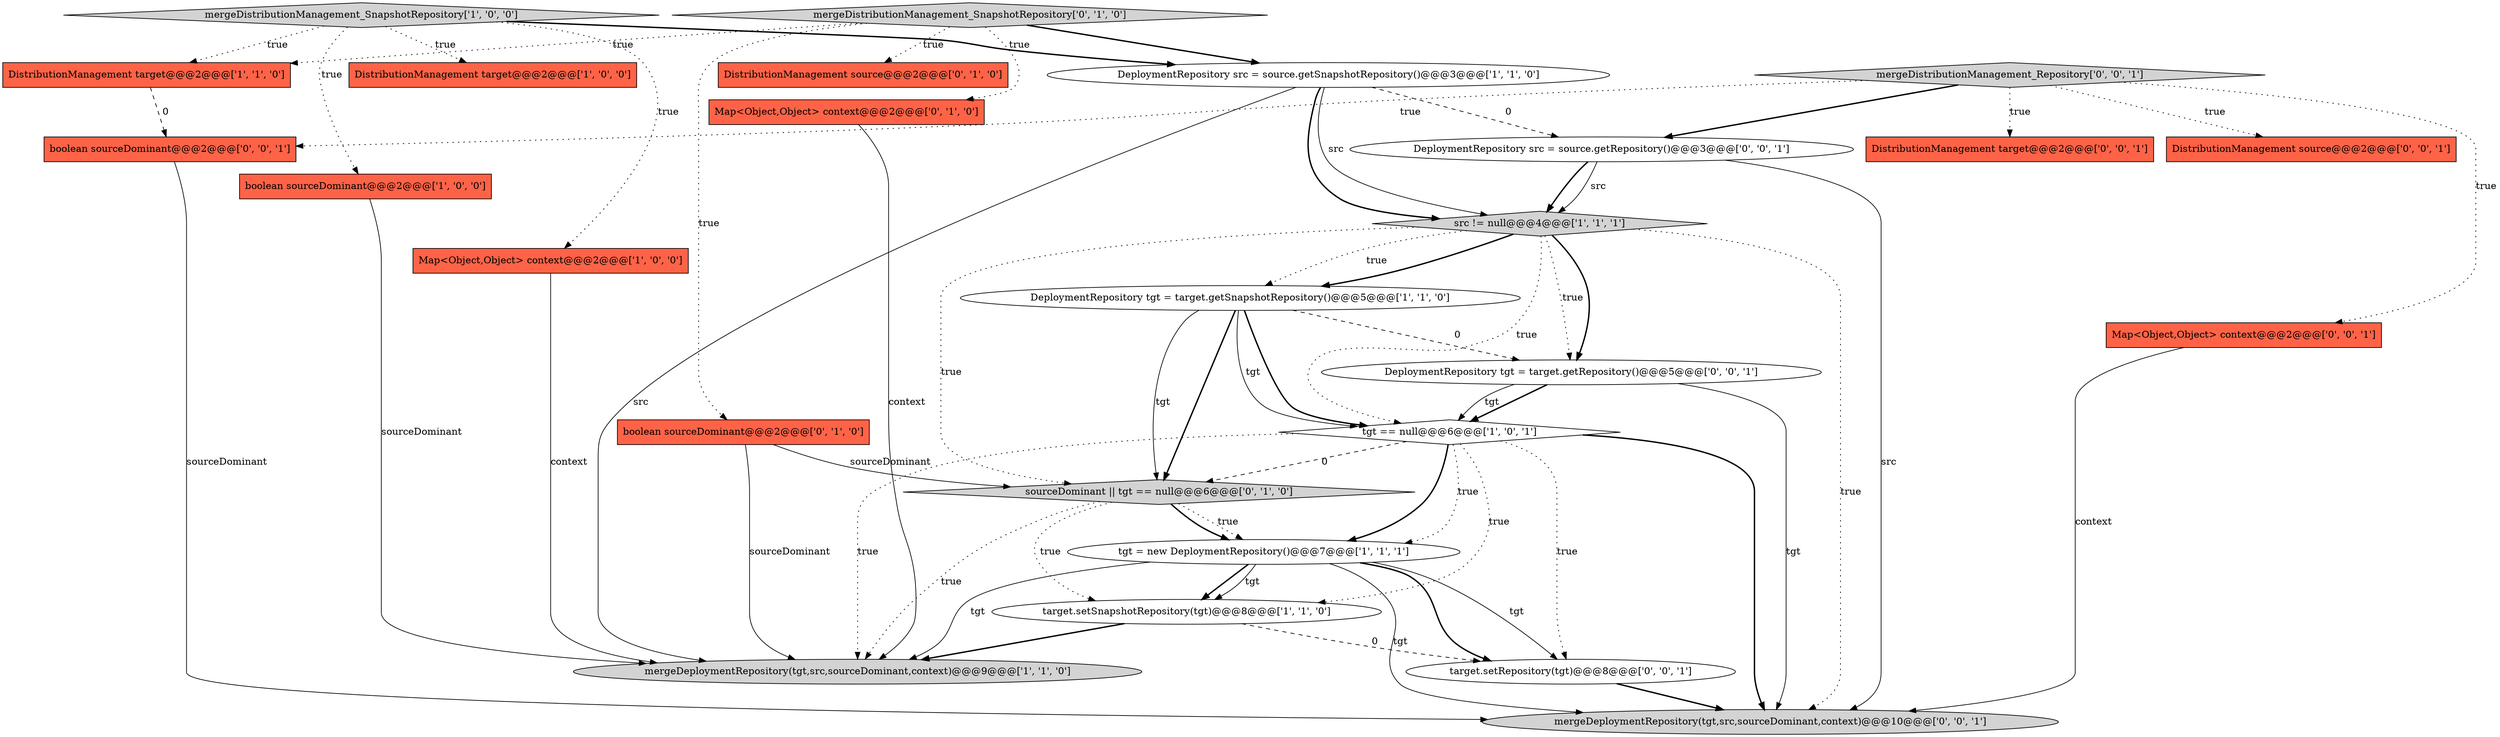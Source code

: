 digraph {
21 [style = filled, label = "target.setRepository(tgt)@@@8@@@['0', '0', '1']", fillcolor = white, shape = ellipse image = "AAA0AAABBB3BBB"];
12 [style = filled, label = "Map<Object,Object> context@@@2@@@['0', '1', '0']", fillcolor = tomato, shape = box image = "AAA0AAABBB2BBB"];
25 [style = filled, label = "mergeDistributionManagement_Repository['0', '0', '1']", fillcolor = lightgray, shape = diamond image = "AAA0AAABBB3BBB"];
20 [style = filled, label = "DeploymentRepository tgt = target.getRepository()@@@5@@@['0', '0', '1']", fillcolor = white, shape = ellipse image = "AAA0AAABBB3BBB"];
19 [style = filled, label = "Map<Object,Object> context@@@2@@@['0', '0', '1']", fillcolor = tomato, shape = box image = "AAA0AAABBB3BBB"];
14 [style = filled, label = "boolean sourceDominant@@@2@@@['0', '1', '0']", fillcolor = tomato, shape = box image = "AAA0AAABBB2BBB"];
1 [style = filled, label = "mergeDistributionManagement_SnapshotRepository['1', '0', '0']", fillcolor = lightgray, shape = diamond image = "AAA0AAABBB1BBB"];
11 [style = filled, label = "DistributionManagement target@@@2@@@['1', '1', '0']", fillcolor = tomato, shape = box image = "AAA0AAABBB1BBB"];
8 [style = filled, label = "DeploymentRepository src = source.getSnapshotRepository()@@@3@@@['1', '1', '0']", fillcolor = white, shape = ellipse image = "AAA0AAABBB1BBB"];
9 [style = filled, label = "DeploymentRepository tgt = target.getSnapshotRepository()@@@5@@@['1', '1', '0']", fillcolor = white, shape = ellipse image = "AAA0AAABBB1BBB"];
0 [style = filled, label = "target.setSnapshotRepository(tgt)@@@8@@@['1', '1', '0']", fillcolor = white, shape = ellipse image = "AAA0AAABBB1BBB"];
16 [style = filled, label = "sourceDominant || tgt == null@@@6@@@['0', '1', '0']", fillcolor = lightgray, shape = diamond image = "AAA1AAABBB2BBB"];
23 [style = filled, label = "DeploymentRepository src = source.getRepository()@@@3@@@['0', '0', '1']", fillcolor = white, shape = ellipse image = "AAA0AAABBB3BBB"];
3 [style = filled, label = "DistributionManagement target@@@2@@@['1', '0', '0']", fillcolor = tomato, shape = box image = "AAA0AAABBB1BBB"];
5 [style = filled, label = "tgt == null@@@6@@@['1', '0', '1']", fillcolor = white, shape = diamond image = "AAA0AAABBB1BBB"];
7 [style = filled, label = "boolean sourceDominant@@@2@@@['1', '0', '0']", fillcolor = tomato, shape = box image = "AAA0AAABBB1BBB"];
4 [style = filled, label = "Map<Object,Object> context@@@2@@@['1', '0', '0']", fillcolor = tomato, shape = box image = "AAA0AAABBB1BBB"];
13 [style = filled, label = "DistributionManagement source@@@2@@@['0', '1', '0']", fillcolor = tomato, shape = box image = "AAA0AAABBB2BBB"];
17 [style = filled, label = "DistributionManagement source@@@2@@@['0', '0', '1']", fillcolor = tomato, shape = box image = "AAA0AAABBB3BBB"];
2 [style = filled, label = "src != null@@@4@@@['1', '1', '1']", fillcolor = lightgray, shape = diamond image = "AAA0AAABBB1BBB"];
24 [style = filled, label = "boolean sourceDominant@@@2@@@['0', '0', '1']", fillcolor = tomato, shape = box image = "AAA0AAABBB3BBB"];
6 [style = filled, label = "tgt = new DeploymentRepository()@@@7@@@['1', '1', '1']", fillcolor = white, shape = ellipse image = "AAA0AAABBB1BBB"];
15 [style = filled, label = "mergeDistributionManagement_SnapshotRepository['0', '1', '0']", fillcolor = lightgray, shape = diamond image = "AAA0AAABBB2BBB"];
22 [style = filled, label = "DistributionManagement target@@@2@@@['0', '0', '1']", fillcolor = tomato, shape = box image = "AAA0AAABBB3BBB"];
10 [style = filled, label = "mergeDeploymentRepository(tgt,src,sourceDominant,context)@@@9@@@['1', '1', '0']", fillcolor = lightgray, shape = ellipse image = "AAA0AAABBB1BBB"];
18 [style = filled, label = "mergeDeploymentRepository(tgt,src,sourceDominant,context)@@@10@@@['0', '0', '1']", fillcolor = lightgray, shape = ellipse image = "AAA0AAABBB3BBB"];
25->23 [style = bold, label=""];
5->0 [style = dotted, label="true"];
23->2 [style = bold, label=""];
5->16 [style = dashed, label="0"];
5->10 [style = dotted, label="true"];
23->2 [style = solid, label="src"];
1->11 [style = dotted, label="true"];
15->13 [style = dotted, label="true"];
7->10 [style = solid, label="sourceDominant"];
14->16 [style = solid, label="sourceDominant"];
8->10 [style = solid, label="src"];
0->21 [style = dashed, label="0"];
23->18 [style = solid, label="src"];
4->10 [style = solid, label="context"];
5->21 [style = dotted, label="true"];
9->16 [style = solid, label="tgt"];
9->16 [style = bold, label=""];
6->0 [style = bold, label=""];
20->5 [style = bold, label=""];
1->8 [style = bold, label=""];
2->9 [style = dotted, label="true"];
2->5 [style = dotted, label="true"];
8->2 [style = solid, label="src"];
1->7 [style = dotted, label="true"];
2->20 [style = dotted, label="true"];
15->11 [style = dotted, label="true"];
12->10 [style = solid, label="context"];
25->22 [style = dotted, label="true"];
6->18 [style = solid, label="tgt"];
25->17 [style = dotted, label="true"];
2->16 [style = dotted, label="true"];
9->5 [style = solid, label="tgt"];
16->6 [style = dotted, label="true"];
8->23 [style = dashed, label="0"];
19->18 [style = solid, label="context"];
0->10 [style = bold, label=""];
6->21 [style = bold, label=""];
5->6 [style = dotted, label="true"];
2->9 [style = bold, label=""];
6->10 [style = solid, label="tgt"];
8->2 [style = bold, label=""];
1->3 [style = dotted, label="true"];
21->18 [style = bold, label=""];
16->0 [style = dotted, label="true"];
16->10 [style = dotted, label="true"];
24->18 [style = solid, label="sourceDominant"];
14->10 [style = solid, label="sourceDominant"];
2->20 [style = bold, label=""];
2->18 [style = dotted, label="true"];
25->24 [style = dotted, label="true"];
25->19 [style = dotted, label="true"];
16->6 [style = bold, label=""];
9->20 [style = dashed, label="0"];
5->18 [style = bold, label=""];
20->18 [style = solid, label="tgt"];
20->5 [style = solid, label="tgt"];
15->14 [style = dotted, label="true"];
15->8 [style = bold, label=""];
9->5 [style = bold, label=""];
1->4 [style = dotted, label="true"];
6->21 [style = solid, label="tgt"];
5->6 [style = bold, label=""];
11->24 [style = dashed, label="0"];
15->12 [style = dotted, label="true"];
6->0 [style = solid, label="tgt"];
}
